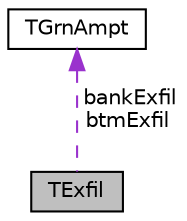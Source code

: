 digraph "TExfil"
{
  edge [fontname="Helvetica",fontsize="10",labelfontname="Helvetica",labelfontsize="10"];
  node [fontname="Helvetica",fontsize="10",shape=record];
  Node1 [label="TExfil",height=0.2,width=0.4,color="black", fillcolor="grey75", style="filled", fontcolor="black"];
  Node2 -> Node1 [dir="back",color="darkorchid3",fontsize="10",style="dashed",label=" bankExfil\nbtmExfil" ,fontname="Helvetica"];
  Node2 [label="TGrnAmpt",height=0.2,width=0.4,color="black", fillcolor="white", style="filled",URL="$d8/d80/struct_t_grn_ampt.html"];
}
